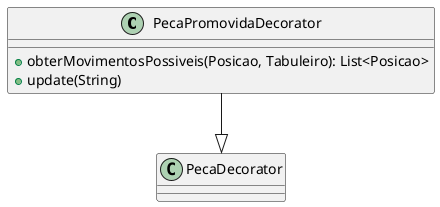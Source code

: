 @startuml
skinparam linetype ortho

class PecaPromovidaDecorator {
    + obterMovimentosPossiveis(Posicao, Tabuleiro): List<Posicao>
    + update(String)
}

PecaPromovidaDecorator --|> PecaDecorator

@enduml
